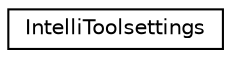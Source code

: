 digraph "Graphical Class Hierarchy"
{
 // LATEX_PDF_SIZE
  edge [fontname="Helvetica",fontsize="10",labelfontname="Helvetica",labelfontsize="10"];
  node [fontname="Helvetica",fontsize="10",shape=record];
  rankdir="LR";
  Node0 [label="IntelliToolsettings",height=0.2,width=0.4,color="black", fillcolor="white", style="filled",URL="$class_intelli_toolsettings.html",tooltip=" "];
}
